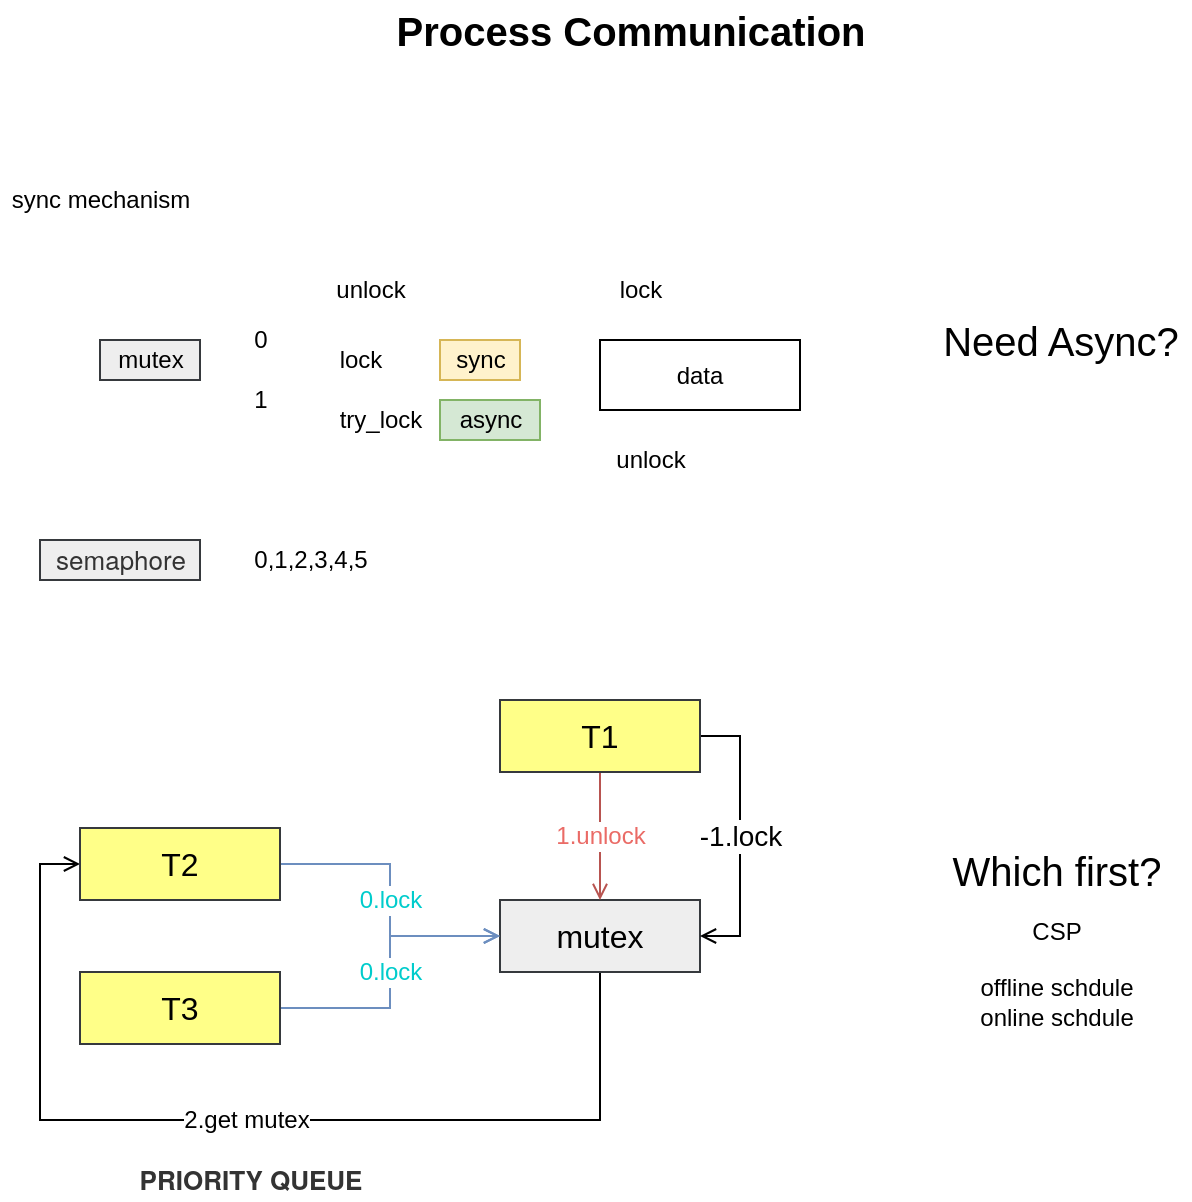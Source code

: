 <mxfile version="13.11.0" type="github" pages="2"><diagram id="DI-P6IOixb1mH9pHQePS" name="第 1 页"><mxGraphModel dx="1133" dy="655" grid="1" gridSize="10" guides="1" tooltips="1" connect="1" arrows="1" fold="1" page="1" pageScale="1" pageWidth="827" pageHeight="1169" math="0" shadow="0"><root><mxCell id="0"/><mxCell id="1" parent="0"/><mxCell id="lZ1t1EHHUmGvljWyZrPX-1" value="data" style="rounded=0;whiteSpace=wrap;html=1;" vertex="1" parent="1"><mxGeometry x="325" y="330" width="100" height="35" as="geometry"/></mxCell><mxCell id="lZ1t1EHHUmGvljWyZrPX-2" value="mutex" style="text;html=1;align=center;verticalAlign=middle;resizable=0;points=[];autosize=1;fillColor=#eeeeee;strokeColor=#36393d;" vertex="1" parent="1"><mxGeometry x="75" y="330" width="50" height="20" as="geometry"/></mxCell><mxCell id="lZ1t1EHHUmGvljWyZrPX-3" value="unlock" style="text;html=1;align=center;verticalAlign=middle;resizable=0;points=[];autosize=1;" vertex="1" parent="1"><mxGeometry x="325" y="380" width="50" height="20" as="geometry"/></mxCell><mxCell id="lZ1t1EHHUmGvljWyZrPX-4" value="lock" style="text;html=1;align=center;verticalAlign=middle;resizable=0;points=[];autosize=1;" vertex="1" parent="1"><mxGeometry x="325" y="295" width="40" height="20" as="geometry"/></mxCell><mxCell id="lZ1t1EHHUmGvljWyZrPX-6" value="0" style="text;html=1;align=center;verticalAlign=middle;resizable=0;points=[];autosize=1;" vertex="1" parent="1"><mxGeometry x="145" y="320" width="20" height="20" as="geometry"/></mxCell><mxCell id="lZ1t1EHHUmGvljWyZrPX-7" value="1" style="text;html=1;align=center;verticalAlign=middle;resizable=0;points=[];autosize=1;" vertex="1" parent="1"><mxGeometry x="145" y="350" width="20" height="20" as="geometry"/></mxCell><mxCell id="lZ1t1EHHUmGvljWyZrPX-9" value="&lt;span style=&quot;color: rgb(51 , 51 , 51) ; font-family: &amp;#34;helvetica neue&amp;#34; , &amp;#34;helvetica&amp;#34; , &amp;#34;arial&amp;#34; , &amp;#34;hiragino sans gb&amp;#34; , &amp;#34;hiragino sans gb w3&amp;#34; , &amp;#34;microsoft yahei ui&amp;#34; , &amp;#34;microsoft yahei&amp;#34; , sans-serif ; font-size: 13px ; text-align: left&quot;&gt;semaphore&lt;/span&gt;" style="text;html=1;align=center;verticalAlign=middle;resizable=0;points=[];autosize=1;fillColor=#eeeeee;strokeColor=#36393d;" vertex="1" parent="1"><mxGeometry x="45" y="430" width="80" height="20" as="geometry"/></mxCell><mxCell id="lZ1t1EHHUmGvljWyZrPX-10" value="0,1,2,3,4,5" style="text;html=1;align=center;verticalAlign=middle;resizable=0;points=[];autosize=1;" vertex="1" parent="1"><mxGeometry x="145" y="430" width="70" height="20" as="geometry"/></mxCell><mxCell id="lZ1t1EHHUmGvljWyZrPX-11" value="lock" style="text;html=1;align=center;verticalAlign=middle;resizable=0;points=[];autosize=1;" vertex="1" parent="1"><mxGeometry x="185" y="330" width="40" height="20" as="geometry"/></mxCell><mxCell id="lZ1t1EHHUmGvljWyZrPX-12" value="unlock" style="text;html=1;align=center;verticalAlign=middle;resizable=0;points=[];autosize=1;" vertex="1" parent="1"><mxGeometry x="185" y="295" width="50" height="20" as="geometry"/></mxCell><mxCell id="lZ1t1EHHUmGvljWyZrPX-13" value="sync" style="text;html=1;align=center;verticalAlign=middle;resizable=0;points=[];autosize=1;fillColor=#fff2cc;strokeColor=#d6b656;" vertex="1" parent="1"><mxGeometry x="245" y="330" width="40" height="20" as="geometry"/></mxCell><mxCell id="lZ1t1EHHUmGvljWyZrPX-15" value="try_lock" style="text;html=1;align=center;verticalAlign=middle;resizable=0;points=[];autosize=1;" vertex="1" parent="1"><mxGeometry x="185" y="360" width="60" height="20" as="geometry"/></mxCell><mxCell id="lZ1t1EHHUmGvljWyZrPX-16" value="async" style="text;html=1;align=center;verticalAlign=middle;resizable=0;points=[];autosize=1;fillColor=#d5e8d4;strokeColor=#82b366;" vertex="1" parent="1"><mxGeometry x="245" y="360" width="50" height="20" as="geometry"/></mxCell><mxCell id="lZ1t1EHHUmGvljWyZrPX-17" value="Process Communication" style="text;html=1;align=center;verticalAlign=middle;resizable=0;points=[];autosize=1;fontSize=20;fontStyle=1" vertex="1" parent="1"><mxGeometry x="215" y="160" width="250" height="30" as="geometry"/></mxCell><mxCell id="lZ1t1EHHUmGvljWyZrPX-19" value="Need Async?" style="text;html=1;align=center;verticalAlign=middle;resizable=0;points=[];autosize=1;fontSize=20;" vertex="1" parent="1"><mxGeometry x="490" y="315" width="130" height="30" as="geometry"/></mxCell><mxCell id="lZ1t1EHHUmGvljWyZrPX-40" value="2.get mutex" style="edgeStyle=orthogonalEdgeStyle;rounded=0;orthogonalLoop=1;jettySize=auto;html=1;exitX=0.5;exitY=1;exitDx=0;exitDy=0;entryX=0;entryY=0.5;entryDx=0;entryDy=0;endArrow=open;endFill=0;fontSize=12;" edge="1" parent="1" source="lZ1t1EHHUmGvljWyZrPX-33" target="lZ1t1EHHUmGvljWyZrPX-34"><mxGeometry relative="1" as="geometry"><Array as="points"><mxPoint x="325" y="720"/><mxPoint x="45" y="720"/><mxPoint x="45" y="592"/></Array></mxGeometry></mxCell><mxCell id="lZ1t1EHHUmGvljWyZrPX-33" value="mutex" style="rounded=0;whiteSpace=wrap;html=1;sketch=0;fontSize=16;fillColor=#eeeeee;strokeColor=#36393d;" vertex="1" parent="1"><mxGeometry x="275" y="610" width="100" height="36" as="geometry"/></mxCell><mxCell id="lZ1t1EHHUmGvljWyZrPX-38" value="&lt;font color=&quot;#00cccc&quot;&gt;0.lock&lt;/font&gt;" style="edgeStyle=orthogonalEdgeStyle;rounded=0;orthogonalLoop=1;jettySize=auto;html=1;exitX=1;exitY=0.5;exitDx=0;exitDy=0;entryX=0;entryY=0.5;entryDx=0;entryDy=0;endArrow=open;endFill=0;fontSize=12;fillColor=#dae8fc;strokeColor=#6c8ebf;" edge="1" parent="1" source="lZ1t1EHHUmGvljWyZrPX-34" target="lZ1t1EHHUmGvljWyZrPX-33"><mxGeometry relative="1" as="geometry"/></mxCell><mxCell id="lZ1t1EHHUmGvljWyZrPX-34" value="T2" style="rounded=0;whiteSpace=wrap;html=1;sketch=0;fontSize=16;fillColor=#ffff88;strokeColor=#36393d;" vertex="1" parent="1"><mxGeometry x="65" y="574" width="100" height="36" as="geometry"/></mxCell><mxCell id="lZ1t1EHHUmGvljWyZrPX-37" value="&lt;font color=&quot;#ea6b66&quot;&gt;1.unlock&lt;/font&gt;" style="edgeStyle=orthogonalEdgeStyle;rounded=0;orthogonalLoop=1;jettySize=auto;html=1;exitX=0.5;exitY=1;exitDx=0;exitDy=0;entryX=0.5;entryY=0;entryDx=0;entryDy=0;endArrow=open;endFill=0;fontSize=12;fillColor=#f8cecc;strokeColor=#b85450;" edge="1" parent="1" source="lZ1t1EHHUmGvljWyZrPX-35" target="lZ1t1EHHUmGvljWyZrPX-33"><mxGeometry relative="1" as="geometry"/></mxCell><mxCell id="lZ1t1EHHUmGvljWyZrPX-148" value="-1.lock" style="edgeStyle=orthogonalEdgeStyle;rounded=0;orthogonalLoop=1;jettySize=auto;html=1;exitX=1;exitY=0.5;exitDx=0;exitDy=0;entryX=1;entryY=0.5;entryDx=0;entryDy=0;endArrow=open;endFill=0;fontSize=14;" edge="1" parent="1" source="lZ1t1EHHUmGvljWyZrPX-35" target="lZ1t1EHHUmGvljWyZrPX-33"><mxGeometry relative="1" as="geometry"/></mxCell><mxCell id="lZ1t1EHHUmGvljWyZrPX-35" value="T1" style="rounded=0;whiteSpace=wrap;html=1;sketch=0;fontSize=16;fillColor=#ffff88;strokeColor=#36393d;" vertex="1" parent="1"><mxGeometry x="275" y="510" width="100" height="36" as="geometry"/></mxCell><mxCell id="lZ1t1EHHUmGvljWyZrPX-39" value="&lt;font color=&quot;#00cccc&quot;&gt;0.lock&lt;/font&gt;" style="edgeStyle=orthogonalEdgeStyle;rounded=0;orthogonalLoop=1;jettySize=auto;html=1;exitX=1;exitY=0.5;exitDx=0;exitDy=0;entryX=0;entryY=0.5;entryDx=0;entryDy=0;endArrow=open;endFill=0;fontSize=12;fillColor=#dae8fc;strokeColor=#6c8ebf;" edge="1" parent="1" source="lZ1t1EHHUmGvljWyZrPX-36" target="lZ1t1EHHUmGvljWyZrPX-33"><mxGeometry relative="1" as="geometry"/></mxCell><mxCell id="lZ1t1EHHUmGvljWyZrPX-36" value="T3" style="rounded=0;whiteSpace=wrap;html=1;sketch=0;fontSize=16;fillColor=#ffff88;strokeColor=#36393d;" vertex="1" parent="1"><mxGeometry x="65" y="646" width="100" height="36" as="geometry"/></mxCell><mxCell id="lZ1t1EHHUmGvljWyZrPX-41" value="Which first?" style="text;html=1;align=center;verticalAlign=middle;resizable=0;points=[];autosize=1;fontSize=20;" vertex="1" parent="1"><mxGeometry x="492.5" y="580" width="120" height="30" as="geometry"/></mxCell><mxCell id="lZ1t1EHHUmGvljWyZrPX-42" value="CSP" style="text;html=1;align=center;verticalAlign=middle;resizable=0;points=[];autosize=1;fontSize=12;" vertex="1" parent="1"><mxGeometry x="532.5" y="616" width="40" height="20" as="geometry"/></mxCell><mxCell id="lZ1t1EHHUmGvljWyZrPX-43" value="offline schdule&lt;br&gt;online schdule" style="text;html=1;align=center;verticalAlign=middle;resizable=0;points=[];autosize=1;fontSize=12;" vertex="1" parent="1"><mxGeometry x="507.5" y="646" width="90" height="30" as="geometry"/></mxCell><mxCell id="lZ1t1EHHUmGvljWyZrPX-44" value="&lt;div style=&quot;text-align: left&quot;&gt;&lt;span&gt;&lt;font color=&quot;#333333&quot; face=&quot;Helvetica Neue, Helvetica, Arial, Hiragino Sans GB, Hiragino Sans GB W3, Microsoft YaHei UI, Microsoft YaHei, sans-serif&quot;&gt;&lt;span style=&quot;font-size: 13px&quot;&gt;PRIORITY QUEUE&lt;/span&gt;&lt;/font&gt;&lt;/span&gt;&lt;/div&gt;" style="text;html=1;align=center;verticalAlign=middle;resizable=0;points=[];autosize=1;fontSize=12;fontStyle=1" vertex="1" parent="1"><mxGeometry x="85" y="740" width="130" height="20" as="geometry"/></mxCell><mxCell id="lZ1t1EHHUmGvljWyZrPX-46" value="sync mechanism" style="text;html=1;align=center;verticalAlign=middle;resizable=0;points=[];autosize=1;fontSize=12;" vertex="1" parent="1"><mxGeometry x="25" y="250" width="100" height="20" as="geometry"/></mxCell></root></mxGraphModel></diagram><diagram id="kQagAQnvG6J9WNTyouZe" name="第 2 页"><mxGraphModel dx="2267" dy="1310" grid="1" gridSize="10" guides="1" tooltips="1" connect="1" arrows="1" fold="1" page="1" pageScale="1" pageWidth="827" pageHeight="1169" math="0" shadow="0"><root><mxCell id="MAYZSpwFDOeC1cZ75gBA-0"/><mxCell id="MAYZSpwFDOeC1cZ75gBA-1" parent="MAYZSpwFDOeC1cZ75gBA-0"/><mxCell id="MAYZSpwFDOeC1cZ75gBA-2" value="condition" style="rounded=0;whiteSpace=wrap;html=1;sketch=0;fontSize=16;fillColor=#eeeeee;strokeColor=#36393d;" vertex="1" parent="MAYZSpwFDOeC1cZ75gBA-1"><mxGeometry x="248.5" y="1130" width="100" height="36" as="geometry"/></mxCell><mxCell id="MAYZSpwFDOeC1cZ75gBA-3" value="" style="edgeStyle=orthogonalEdgeStyle;rounded=0;orthogonalLoop=1;jettySize=auto;html=1;endArrow=open;endFill=0;fontSize=12;exitX=0.25;exitY=0;exitDx=0;exitDy=0;" edge="1" parent="MAYZSpwFDOeC1cZ75gBA-1" source="MAYZSpwFDOeC1cZ75gBA-7" target="MAYZSpwFDOeC1cZ75gBA-2"><mxGeometry relative="1" as="geometry"/></mxCell><mxCell id="MAYZSpwFDOeC1cZ75gBA-4" value="I.produce data" style="edgeStyle=orthogonalEdgeStyle;rounded=0;orthogonalLoop=1;jettySize=auto;html=1;exitX=1;exitY=0.5;exitDx=0;exitDy=0;entryX=0.5;entryY=1;entryDx=0;entryDy=0;endArrow=open;endFill=0;fontSize=12;fillColor=#f8cecc;strokeColor=#b85450;" edge="1" parent="MAYZSpwFDOeC1cZ75gBA-1" source="MAYZSpwFDOeC1cZ75gBA-7" target="MAYZSpwFDOeC1cZ75gBA-17"><mxGeometry x="-0.013" y="-12" relative="1" as="geometry"><mxPoint as="offset"/></mxGeometry></mxCell><mxCell id="MAYZSpwFDOeC1cZ75gBA-5" style="edgeStyle=orthogonalEdgeStyle;rounded=0;orthogonalLoop=1;jettySize=auto;html=1;exitX=0;exitY=0.5;exitDx=0;exitDy=0;entryX=0.5;entryY=1;entryDx=0;entryDy=0;endArrow=open;endFill=0;fontSize=12;" edge="1" parent="MAYZSpwFDOeC1cZ75gBA-1" source="MAYZSpwFDOeC1cZ75gBA-7" target="MAYZSpwFDOeC1cZ75gBA-16"><mxGeometry relative="1" as="geometry"/></mxCell><mxCell id="MAYZSpwFDOeC1cZ75gBA-6" style="edgeStyle=orthogonalEdgeStyle;rounded=0;orthogonalLoop=1;jettySize=auto;html=1;exitX=0.75;exitY=0;exitDx=0;exitDy=0;entryX=0.5;entryY=1;entryDx=0;entryDy=0;endArrow=open;endFill=0;fontSize=12;" edge="1" parent="MAYZSpwFDOeC1cZ75gBA-1" source="MAYZSpwFDOeC1cZ75gBA-7" target="MAYZSpwFDOeC1cZ75gBA-20"><mxGeometry relative="1" as="geometry"/></mxCell><mxCell id="MAYZSpwFDOeC1cZ75gBA-7" value="Producer" style="rounded=0;whiteSpace=wrap;html=1;sketch=0;fontSize=16;fillColor=#ffff88;strokeColor=#36393d;" vertex="1" parent="MAYZSpwFDOeC1cZ75gBA-1"><mxGeometry x="313.5" y="1220" width="100" height="36" as="geometry"/></mxCell><mxCell id="MAYZSpwFDOeC1cZ75gBA-8" value="" style="edgeStyle=orthogonalEdgeStyle;rounded=0;orthogonalLoop=1;jettySize=auto;html=1;endArrow=open;endFill=0;fontSize=12;exitX=0.25;exitY=1;exitDx=0;exitDy=0;" edge="1" parent="MAYZSpwFDOeC1cZ75gBA-1" source="MAYZSpwFDOeC1cZ75gBA-12" target="MAYZSpwFDOeC1cZ75gBA-2"><mxGeometry relative="1" as="geometry"/></mxCell><mxCell id="MAYZSpwFDOeC1cZ75gBA-9" style="edgeStyle=orthogonalEdgeStyle;rounded=0;orthogonalLoop=1;jettySize=auto;html=1;exitX=0;exitY=0.5;exitDx=0;exitDy=0;entryX=0.5;entryY=0;entryDx=0;entryDy=0;endArrow=open;endFill=0;fontSize=12;" edge="1" parent="MAYZSpwFDOeC1cZ75gBA-1" source="MAYZSpwFDOeC1cZ75gBA-12" target="MAYZSpwFDOeC1cZ75gBA-16"><mxGeometry relative="1" as="geometry"/></mxCell><mxCell id="MAYZSpwFDOeC1cZ75gBA-10" value="II. consume data" style="edgeStyle=orthogonalEdgeStyle;rounded=0;orthogonalLoop=1;jettySize=auto;html=1;exitX=1;exitY=0.5;exitDx=0;exitDy=0;entryX=0.5;entryY=0;entryDx=0;entryDy=0;endArrow=open;endFill=0;fontSize=12;fillColor=#dae8fc;strokeColor=#6c8ebf;" edge="1" parent="MAYZSpwFDOeC1cZ75gBA-1" source="MAYZSpwFDOeC1cZ75gBA-12" target="MAYZSpwFDOeC1cZ75gBA-17"><mxGeometry x="-0.012" y="8" relative="1" as="geometry"><mxPoint as="offset"/></mxGeometry></mxCell><mxCell id="MAYZSpwFDOeC1cZ75gBA-11" style="edgeStyle=orthogonalEdgeStyle;rounded=0;orthogonalLoop=1;jettySize=auto;html=1;exitX=0.75;exitY=1;exitDx=0;exitDy=0;endArrow=open;endFill=0;fontSize=12;" edge="1" parent="MAYZSpwFDOeC1cZ75gBA-1" source="MAYZSpwFDOeC1cZ75gBA-12"><mxGeometry relative="1" as="geometry"><mxPoint x="418.5" y="1130" as="targetPoint"/></mxGeometry></mxCell><mxCell id="MAYZSpwFDOeC1cZ75gBA-12" value="Consumer" style="rounded=0;whiteSpace=wrap;html=1;sketch=0;fontSize=16;fillColor=#ffff88;strokeColor=#36393d;" vertex="1" parent="MAYZSpwFDOeC1cZ75gBA-1"><mxGeometry x="308.5" y="1040" width="100" height="36" as="geometry"/></mxCell><mxCell id="MAYZSpwFDOeC1cZ75gBA-13" value="&lt;span class=&quot;cm-def&quot; style=&quot;box-sizing: border-box ; font-size: 13px ; color: rgb(0 , 92 , 197) ; font-family: , &amp;#34;consolas&amp;#34; , &amp;#34;liberation mono&amp;#34; , &amp;#34;menlo&amp;#34; , &amp;#34;courier&amp;#34; , monospace ; letter-spacing: 0.7px ; background-color: rgb(249 , 249 , 249)&quot;&gt;pthread_cond_wait&lt;/span&gt;&lt;span style=&quot;color: rgb(89 , 89 , 89) ; font-family: , &amp;#34;consolas&amp;#34; , &amp;#34;liberation mono&amp;#34; , &amp;#34;menlo&amp;#34; , &amp;#34;courier&amp;#34; , monospace ; font-size: 13px ; letter-spacing: 0.7px ; background-color: rgb(249 , 249 , 249)&quot;&gt;(&lt;/span&gt;&lt;span class=&quot;cm-type&quot; style=&quot;box-sizing: border-box ; font-size: 13px ; color: rgb(34 , 134 , 58) ; font-family: , &amp;#34;consolas&amp;#34; , &amp;#34;liberation mono&amp;#34; , &amp;#34;menlo&amp;#34; , &amp;#34;courier&amp;#34; , monospace ; letter-spacing: 0.7px ; background-color: rgb(249 , 249 , 249)&quot;&gt;pthread_cond_t&lt;/span&gt;&lt;span style=&quot;color: rgb(89 , 89 , 89) ; font-family: , &amp;#34;consolas&amp;#34; , &amp;#34;liberation mono&amp;#34; , &amp;#34;menlo&amp;#34; , &amp;#34;courier&amp;#34; , monospace ; font-size: 13px ; letter-spacing: 0.7px ; background-color: rgb(249 , 249 , 249)&quot;&gt; &lt;/span&gt;&lt;span class=&quot;cm-type&quot; style=&quot;box-sizing: border-box ; font-size: 13px ; color: rgb(34 , 134 , 58) ; font-family: , &amp;#34;consolas&amp;#34; , &amp;#34;liberation mono&amp;#34; , &amp;#34;menlo&amp;#34; , &amp;#34;courier&amp;#34; , monospace ; letter-spacing: 0.7px ; background-color: rgb(249 , 249 , 249)&quot;&gt;*&lt;/span&gt;&lt;span class=&quot;cm-variable&quot; style=&quot;box-sizing: border-box ; font-size: 13px ; color: rgb(89 , 89 , 89) ; font-family: , &amp;#34;consolas&amp;#34; , &amp;#34;liberation mono&amp;#34; , &amp;#34;menlo&amp;#34; , &amp;#34;courier&amp;#34; , monospace ; letter-spacing: 0.7px ; background-color: rgb(249 , 249 , 249)&quot;&gt;cptr&lt;/span&gt;&lt;span style=&quot;color: rgb(89 , 89 , 89) ; font-family: , &amp;#34;consolas&amp;#34; , &amp;#34;liberation mono&amp;#34; , &amp;#34;menlo&amp;#34; , &amp;#34;courier&amp;#34; , monospace ; font-size: 13px ; letter-spacing: 0.7px ; background-color: rgb(249 , 249 , 249)&quot;&gt;,&lt;/span&gt;&lt;span style=&quot;color: rgb(89 , 89 , 89) ; font-family: , &amp;#34;consolas&amp;#34; , &amp;#34;liberation mono&amp;#34; , &amp;#34;menlo&amp;#34; , &amp;#34;courier&amp;#34; , monospace ; font-size: 13px ; letter-spacing: 0.7px ; background-color: rgb(249 , 249 , 249)&quot;&gt; &lt;/span&gt;&lt;span class=&quot;cm-type&quot; style=&quot;box-sizing: border-box ; font-size: 13px ; color: rgb(34 , 134 , 58) ; font-family: , &amp;#34;consolas&amp;#34; , &amp;#34;liberation mono&amp;#34; , &amp;#34;menlo&amp;#34; , &amp;#34;courier&amp;#34; , monospace ; letter-spacing: 0.7px ; background-color: rgb(249 , 249 , 249)&quot;&gt;pthread_mutex_t&lt;/span&gt;&lt;span style=&quot;color: rgb(89 , 89 , 89) ; font-family: , &amp;#34;consolas&amp;#34; , &amp;#34;liberation mono&amp;#34; , &amp;#34;menlo&amp;#34; , &amp;#34;courier&amp;#34; , monospace ; font-size: 13px ; letter-spacing: 0.7px ; background-color: rgb(249 , 249 , 249)&quot;&gt; &lt;/span&gt;&lt;span class=&quot;cm-type&quot; style=&quot;box-sizing: border-box ; font-size: 13px ; color: rgb(34 , 134 , 58) ; font-family: , &amp;#34;consolas&amp;#34; , &amp;#34;liberation mono&amp;#34; , &amp;#34;menlo&amp;#34; , &amp;#34;courier&amp;#34; , monospace ; letter-spacing: 0.7px ; background-color: rgb(249 , 249 , 249)&quot;&gt;*&lt;/span&gt;&lt;span class=&quot;cm-variable&quot; style=&quot;box-sizing: border-box ; font-size: 13px ; color: rgb(89 , 89 , 89) ; font-family: , &amp;#34;consolas&amp;#34; , &amp;#34;liberation mono&amp;#34; , &amp;#34;menlo&amp;#34; , &amp;#34;courier&amp;#34; , monospace ; letter-spacing: 0.7px ; background-color: rgb(249 , 249 , 249)&quot;&gt;mptr&lt;/span&gt;&lt;span style=&quot;color: rgb(89 , 89 , 89) ; font-family: , &amp;#34;consolas&amp;#34; , &amp;#34;liberation mono&amp;#34; , &amp;#34;menlo&amp;#34; , &amp;#34;courier&amp;#34; , monospace ; font-size: 13px ; letter-spacing: 0.7px ; background-color: rgb(249 , 249 , 249)&quot;&gt;)&lt;/span&gt;" style="text;html=1;align=center;verticalAlign=middle;resizable=0;points=[];autosize=1;fontSize=12;" vertex="1" parent="MAYZSpwFDOeC1cZ75gBA-1"><mxGeometry x="164.5" y="503" width="440" height="20" as="geometry"/></mxCell><mxCell id="MAYZSpwFDOeC1cZ75gBA-14" value="&lt;span class=&quot;cm-def&quot; style=&quot;box-sizing: border-box ; font-size: 13px ; color: rgb(0 , 92 , 197) ; font-family: , &amp;#34;consolas&amp;#34; , &amp;#34;liberation mono&amp;#34; , &amp;#34;menlo&amp;#34; , &amp;#34;courier&amp;#34; , monospace ; letter-spacing: 0.7px ; background-color: rgb(249 , 249 , 249)&quot;&gt;pthread_cond_signal&lt;/span&gt;&lt;span style=&quot;color: rgb(89 , 89 , 89) ; font-family: , &amp;#34;consolas&amp;#34; , &amp;#34;liberation mono&amp;#34; , &amp;#34;menlo&amp;#34; , &amp;#34;courier&amp;#34; , monospace ; font-size: 13px ; letter-spacing: 0.7px ; background-color: rgb(249 , 249 , 249)&quot;&gt;(&lt;/span&gt;&lt;span class=&quot;cm-type&quot; style=&quot;box-sizing: border-box ; font-size: 13px ; color: rgb(34 , 134 , 58) ; font-family: , &amp;#34;consolas&amp;#34; , &amp;#34;liberation mono&amp;#34; , &amp;#34;menlo&amp;#34; , &amp;#34;courier&amp;#34; , monospace ; letter-spacing: 0.7px ; background-color: rgb(249 , 249 , 249)&quot;&gt;pthread_cond_t&lt;/span&gt;&lt;span style=&quot;color: rgb(89 , 89 , 89) ; font-family: , &amp;#34;consolas&amp;#34; , &amp;#34;liberation mono&amp;#34; , &amp;#34;menlo&amp;#34; , &amp;#34;courier&amp;#34; , monospace ; font-size: 13px ; letter-spacing: 0.7px ; background-color: rgb(249 , 249 , 249)&quot;&gt; &lt;/span&gt;&lt;span class=&quot;cm-type&quot; style=&quot;box-sizing: border-box ; font-size: 13px ; color: rgb(34 , 134 , 58) ; font-family: , &amp;#34;consolas&amp;#34; , &amp;#34;liberation mono&amp;#34; , &amp;#34;menlo&amp;#34; , &amp;#34;courier&amp;#34; , monospace ; letter-spacing: 0.7px ; background-color: rgb(249 , 249 , 249)&quot;&gt;*&lt;/span&gt;&lt;span class=&quot;cm-variable&quot; style=&quot;box-sizing: border-box ; font-size: 13px ; color: rgb(89 , 89 , 89) ; font-family: , &amp;#34;consolas&amp;#34; , &amp;#34;liberation mono&amp;#34; , &amp;#34;menlo&amp;#34; , &amp;#34;courier&amp;#34; , monospace ; letter-spacing: 0.7px ; background-color: rgb(249 , 249 , 249)&quot;&gt;cptr&lt;/span&gt;&lt;span style=&quot;color: rgb(89 , 89 , 89) ; font-family: , &amp;#34;consolas&amp;#34; , &amp;#34;liberation mono&amp;#34; , &amp;#34;menlo&amp;#34; , &amp;#34;courier&amp;#34; , monospace ; font-size: 13px ; letter-spacing: 0.7px ; background-color: rgb(249 , 249 , 249)&quot;&gt;)&lt;/span&gt;" style="text;html=1;align=center;verticalAlign=middle;resizable=0;points=[];autosize=1;fontSize=12;" vertex="1" parent="MAYZSpwFDOeC1cZ75gBA-1"><mxGeometry x="164.5" y="537" width="290" height="20" as="geometry"/></mxCell><mxCell id="MAYZSpwFDOeC1cZ75gBA-15" value="Why need mutex?" style="text;html=1;align=center;verticalAlign=middle;resizable=0;points=[];autosize=1;fontSize=20;" vertex="1" parent="MAYZSpwFDOeC1cZ75gBA-1"><mxGeometry x="199.5" y="470" width="180" height="30" as="geometry"/></mxCell><mxCell id="MAYZSpwFDOeC1cZ75gBA-16" value="mutex" style="rounded=0;whiteSpace=wrap;html=1;sketch=0;fontSize=16;fillColor=#eeeeee;strokeColor=#36393d;" vertex="1" parent="MAYZSpwFDOeC1cZ75gBA-1"><mxGeometry x="128.5" y="1130" width="100" height="36" as="geometry"/></mxCell><mxCell id="MAYZSpwFDOeC1cZ75gBA-17" value="data" style="rounded=0;whiteSpace=wrap;html=1;sketch=0;fontSize=16;" vertex="1" parent="MAYZSpwFDOeC1cZ75gBA-1"><mxGeometry x="481.5" y="1130" width="100" height="36" as="geometry"/></mxCell><mxCell id="MAYZSpwFDOeC1cZ75gBA-18" value="wait" style="text;html=1;align=center;verticalAlign=middle;resizable=0;points=[];autosize=1;fontSize=12;" vertex="1" parent="MAYZSpwFDOeC1cZ75gBA-1"><mxGeometry x="253.5" y="1100" width="40" height="20" as="geometry"/></mxCell><mxCell id="MAYZSpwFDOeC1cZ75gBA-19" value="signal" style="text;html=1;align=center;verticalAlign=middle;resizable=0;points=[];autosize=1;fontSize=12;" vertex="1" parent="MAYZSpwFDOeC1cZ75gBA-1"><mxGeometry x="248.5" y="1166" width="50" height="20" as="geometry"/></mxCell><mxCell id="MAYZSpwFDOeC1cZ75gBA-20" value="condition_data" style="rounded=0;whiteSpace=wrap;html=1;sketch=0;fontSize=14;fillColor=#cdeb8b;strokeColor=#36393d;" vertex="1" parent="MAYZSpwFDOeC1cZ75gBA-1"><mxGeometry x="368.5" y="1130" width="100" height="36" as="geometry"/></mxCell><mxCell id="MAYZSpwFDOeC1cZ75gBA-21" value="" style="edgeStyle=orthogonalEdgeStyle;rounded=0;orthogonalLoop=1;jettySize=auto;html=1;endArrow=open;endFill=0;fontSize=14;entryX=0.5;entryY=0;entryDx=0;entryDy=0;exitX=0.5;exitY=1;exitDx=0;exitDy=0;" edge="1" parent="MAYZSpwFDOeC1cZ75gBA-1" source="MAYZSpwFDOeC1cZ75gBA-52" target="MAYZSpwFDOeC1cZ75gBA-58"><mxGeometry relative="1" as="geometry"><mxPoint x="147" y="748" as="sourcePoint"/><mxPoint x="210" y="819.0" as="targetPoint"/><Array as="points"><mxPoint x="154" y="790"/><mxPoint x="218" y="790"/></Array></mxGeometry></mxCell><mxCell id="MAYZSpwFDOeC1cZ75gBA-22" value="produce" style="edgeStyle=orthogonalEdgeStyle;rounded=0;orthogonalLoop=1;jettySize=auto;html=1;endArrow=open;endFill=0;fontSize=14;entryX=0.5;entryY=0;entryDx=0;entryDy=0;exitX=0.5;exitY=1;exitDx=0;exitDy=0;" edge="1" parent="MAYZSpwFDOeC1cZ75gBA-1" source="MAYZSpwFDOeC1cZ75gBA-52" target="MAYZSpwFDOeC1cZ75gBA-55"><mxGeometry x="-0.672" relative="1" as="geometry"><mxPoint x="147" y="748" as="sourcePoint"/><mxPoint x="100" y="789.0" as="targetPoint"/><Array as="points"><mxPoint x="154" y="790"/><mxPoint x="114" y="790"/></Array><mxPoint as="offset"/></mxGeometry></mxCell><mxCell id="MAYZSpwFDOeC1cZ75gBA-23" value="" style="edgeStyle=orthogonalEdgeStyle;rounded=0;orthogonalLoop=1;jettySize=auto;html=1;endArrow=open;endFill=0;fontSize=14;" edge="1" parent="MAYZSpwFDOeC1cZ75gBA-1" target="MAYZSpwFDOeC1cZ75gBA-31"><mxGeometry relative="1" as="geometry"><mxPoint x="207" y="698.5" as="sourcePoint"/></mxGeometry></mxCell><mxCell id="MAYZSpwFDOeC1cZ75gBA-24" style="edgeStyle=orthogonalEdgeStyle;rounded=0;orthogonalLoop=1;jettySize=auto;html=1;exitX=1;exitY=0.35;exitDx=0;exitDy=0;exitPerimeter=0;entryX=0;entryY=0.5;entryDx=0;entryDy=0;endArrow=open;endFill=0;fontSize=14;" edge="1" parent="MAYZSpwFDOeC1cZ75gBA-1" target="MAYZSpwFDOeC1cZ75gBA-33"><mxGeometry relative="1" as="geometry"><mxPoint x="207" y="683.65" as="sourcePoint"/></mxGeometry></mxCell><mxCell id="MAYZSpwFDOeC1cZ75gBA-25" value="" style="edgeStyle=orthogonalEdgeStyle;rounded=0;orthogonalLoop=1;jettySize=auto;html=1;endArrow=open;endFill=0;fontSize=14;entryX=1;entryY=0.5;entryDx=0;entryDy=0;" edge="1" parent="MAYZSpwFDOeC1cZ75gBA-1" source="MAYZSpwFDOeC1cZ75gBA-27" target="MAYZSpwFDOeC1cZ75gBA-31"><mxGeometry relative="1" as="geometry"/></mxCell><mxCell id="MAYZSpwFDOeC1cZ75gBA-26" value="wait" style="edgeStyle=orthogonalEdgeStyle;rounded=0;orthogonalLoop=1;jettySize=auto;html=1;exitX=0.5;exitY=0;exitDx=0;exitDy=0;exitPerimeter=0;endArrow=open;endFill=0;fontSize=14;" edge="1" parent="MAYZSpwFDOeC1cZ75gBA-1" source="MAYZSpwFDOeC1cZ75gBA-27" target="MAYZSpwFDOeC1cZ75gBA-33"><mxGeometry relative="1" as="geometry"/></mxCell><mxCell id="MAYZSpwFDOeC1cZ75gBA-27" value="只吃绿色面包" style="shape=umlActor;verticalLabelPosition=bottom;verticalAlign=top;html=1;outlineConnect=0;fontSize=14;fillColor=#cdeb8b;strokeColor=#36393d;" vertex="1" parent="MAYZSpwFDOeC1cZ75gBA-1"><mxGeometry x="506" y="799" width="30" height="60" as="geometry"/></mxCell><mxCell id="MAYZSpwFDOeC1cZ75gBA-28" value="" style="edgeStyle=orthogonalEdgeStyle;rounded=0;orthogonalLoop=1;jettySize=auto;html=1;endArrow=open;endFill=0;fontSize=14;entryX=1;entryY=0.5;entryDx=0;entryDy=0;" edge="1" parent="MAYZSpwFDOeC1cZ75gBA-1" source="MAYZSpwFDOeC1cZ75gBA-30" target="MAYZSpwFDOeC1cZ75gBA-31"><mxGeometry relative="1" as="geometry"><Array as="points"><mxPoint x="460" y="909"/><mxPoint x="460" y="859"/></Array></mxGeometry></mxCell><mxCell id="MAYZSpwFDOeC1cZ75gBA-29" value="wait" style="edgeStyle=orthogonalEdgeStyle;rounded=0;orthogonalLoop=1;jettySize=auto;html=1;exitX=0.5;exitY=0;exitDx=0;exitDy=0;exitPerimeter=0;entryX=1.004;entryY=0.466;entryDx=0;entryDy=0;entryPerimeter=0;endArrow=open;endFill=0;fontSize=14;" edge="1" parent="MAYZSpwFDOeC1cZ75gBA-1" source="MAYZSpwFDOeC1cZ75gBA-30" target="MAYZSpwFDOeC1cZ75gBA-33"><mxGeometry relative="1" as="geometry"><Array as="points"><mxPoint x="615" y="681"/></Array></mxGeometry></mxCell><mxCell id="MAYZSpwFDOeC1cZ75gBA-30" value="只吃红色面包" style="shape=umlActor;verticalLabelPosition=bottom;verticalAlign=top;html=1;outlineConnect=0;fontSize=14;fillColor=#ffcccc;strokeColor=#36393d;" vertex="1" parent="MAYZSpwFDOeC1cZ75gBA-1"><mxGeometry x="600" y="879" width="30" height="60" as="geometry"/></mxCell><mxCell id="MAYZSpwFDOeC1cZ75gBA-31" value="信号灯, 表示生产了不同的面包" style="ellipse;whiteSpace=wrap;html=1;fontSize=14;" vertex="1" parent="MAYZSpwFDOeC1cZ75gBA-1"><mxGeometry x="295" y="819" width="120" height="80" as="geometry"/></mxCell><mxCell id="MAYZSpwFDOeC1cZ75gBA-32" value="condition_data" style="text;html=1;align=center;verticalAlign=middle;resizable=0;points=[];autosize=1;fontSize=14;" vertex="1" parent="MAYZSpwFDOeC1cZ75gBA-1"><mxGeometry x="300" y="899" width="110" height="20" as="geometry"/></mxCell><mxCell id="MAYZSpwFDOeC1cZ75gBA-33" value="" style="shape=image;html=1;verticalAlign=top;verticalLabelPosition=bottom;labelBackgroundColor=#ffffff;imageAspect=0;aspect=fixed;image=https://cdn4.iconfinder.com/data/icons/business-and-finance-colorful-free-hand-drawn-set/100/megaphone-128.png;fontSize=14;" vertex="1" parent="MAYZSpwFDOeC1cZ75gBA-1"><mxGeometry x="477" y="640" width="88" height="88" as="geometry"/></mxCell><mxCell id="MAYZSpwFDOeC1cZ75gBA-34" value="condition" style="text;html=1;align=center;verticalAlign=middle;resizable=0;points=[];autosize=1;fontSize=14;" vertex="1" parent="MAYZSpwFDOeC1cZ75gBA-1"><mxGeometry x="481.5" y="620" width="70" height="20" as="geometry"/></mxCell><mxCell id="MAYZSpwFDOeC1cZ75gBA-35" value="signal" style="text;html=1;align=center;verticalAlign=middle;resizable=0;points=[];autosize=1;fontSize=14;" vertex="1" parent="MAYZSpwFDOeC1cZ75gBA-1"><mxGeometry x="295" y="659" width="50" height="20" as="geometry"/></mxCell><mxCell id="MAYZSpwFDOeC1cZ75gBA-36" value="data = append(data, &quot;1&quot;)" style="text;html=1;align=center;verticalAlign=middle;resizable=0;points=[];autosize=1;fontSize=14;fillColor=#ffff88;strokeColor=#36393d;" vertex="1" parent="MAYZSpwFDOeC1cZ75gBA-1"><mxGeometry x="70" y="1488" width="170" height="20" as="geometry"/></mxCell><mxCell id="MAYZSpwFDOeC1cZ75gBA-37" value="condition_mutex.lock()" style="text;html=1;align=center;verticalAlign=middle;resizable=0;points=[];autosize=1;fontSize=14;fillColor=#ffff88;strokeColor=#36393d;" vertex="1" parent="MAYZSpwFDOeC1cZ75gBA-1"><mxGeometry x="70" y="1538" width="160" height="20" as="geometry"/></mxCell><mxCell id="MAYZSpwFDOeC1cZ75gBA-38" value="if (len(data) &amp;gt;=1) {&lt;br&gt;&amp;nbsp; condition_data=&quot;绿色满足&quot;&lt;br&gt;&lt;span style=&quot;text-align: center&quot;&gt;&amp;nbsp; condition.signal()&lt;/span&gt;&lt;span style=&quot;text-align: center&quot;&gt;&lt;br&gt;}&lt;br&gt;&lt;/span&gt;" style="text;html=1;align=left;verticalAlign=middle;resizable=0;points=[];autosize=1;fontSize=14;fillColor=#ffff88;strokeColor=#36393d;" vertex="1" parent="MAYZSpwFDOeC1cZ75gBA-1"><mxGeometry x="70" y="1564" width="190" height="70" as="geometry"/></mxCell><mxCell id="MAYZSpwFDOeC1cZ75gBA-39" value="condition_mutex.unlock()" style="text;html=1;align=center;verticalAlign=middle;resizable=0;points=[];autosize=1;fontSize=14;fillColor=#ffff88;strokeColor=#36393d;" vertex="1" parent="MAYZSpwFDOeC1cZ75gBA-1"><mxGeometry x="70" y="1640" width="170" height="20" as="geometry"/></mxCell><mxCell id="MAYZSpwFDOeC1cZ75gBA-40" value="data_mutex.lock()" style="text;html=1;align=center;verticalAlign=middle;resizable=0;points=[];autosize=1;fontSize=14;fillColor=#ffff88;strokeColor=#36393d;" vertex="1" parent="MAYZSpwFDOeC1cZ75gBA-1"><mxGeometry x="70" y="1468" width="130" height="20" as="geometry"/></mxCell><mxCell id="MAYZSpwFDOeC1cZ75gBA-41" value="data_mutex.unlock()" style="text;html=1;align=center;verticalAlign=middle;resizable=0;points=[];autosize=1;fontSize=14;fillColor=#ffff88;strokeColor=#36393d;" vertex="1" parent="MAYZSpwFDOeC1cZ75gBA-1"><mxGeometry x="70" y="1508" width="140" height="20" as="geometry"/></mxCell><mxCell id="MAYZSpwFDOeC1cZ75gBA-42" style="edgeStyle=orthogonalEdgeStyle;rounded=0;orthogonalLoop=1;jettySize=auto;html=1;entryX=0.481;entryY=0.009;entryDx=0;entryDy=0;entryPerimeter=0;endArrow=open;endFill=0;fontSize=14;exitX=0.242;exitY=1.063;exitDx=0;exitDy=0;exitPerimeter=0;" edge="1" parent="MAYZSpwFDOeC1cZ75gBA-1" source="MAYZSpwFDOeC1cZ75gBA-44" target="MAYZSpwFDOeC1cZ75gBA-40"><mxGeometry relative="1" as="geometry"/></mxCell><mxCell id="MAYZSpwFDOeC1cZ75gBA-43" style="edgeStyle=orthogonalEdgeStyle;rounded=0;orthogonalLoop=1;jettySize=auto;html=1;endArrow=open;endFill=0;fontSize=14;exitX=0.737;exitY=1.033;exitDx=0;exitDy=0;exitPerimeter=0;entryX=0.513;entryY=0.009;entryDx=0;entryDy=0;entryPerimeter=0;" edge="1" parent="MAYZSpwFDOeC1cZ75gBA-1" source="MAYZSpwFDOeC1cZ75gBA-44" target="MAYZSpwFDOeC1cZ75gBA-45"><mxGeometry relative="1" as="geometry"><mxPoint x="545" y="1468" as="targetPoint"/></mxGeometry></mxCell><mxCell id="MAYZSpwFDOeC1cZ75gBA-44" value="var data_mutex, condition_mutex mutex_T&lt;br&gt;var conditon condition_T&lt;br&gt;var data&lt;br&gt;var condition_data" style="text;html=1;align=center;verticalAlign=middle;resizable=0;points=[];autosize=1;fontSize=14;fillColor=#f9f7ed;strokeColor=#36393d;" vertex="1" parent="MAYZSpwFDOeC1cZ75gBA-1"><mxGeometry x="115" y="1340" width="280" height="70" as="geometry"/></mxCell><mxCell id="MAYZSpwFDOeC1cZ75gBA-45" value="condition_mutex.lock()" style="text;html=1;align=center;verticalAlign=middle;resizable=0;points=[];autosize=1;fontSize=14;fillColor=#cdeb8b;strokeColor=#36393d;" vertex="1" parent="MAYZSpwFDOeC1cZ75gBA-1"><mxGeometry x="315" y="1463" width="160" height="20" as="geometry"/></mxCell><mxCell id="MAYZSpwFDOeC1cZ75gBA-46" value="" style="edgeStyle=orthogonalEdgeStyle;rounded=0;orthogonalLoop=1;jettySize=auto;html=1;endArrow=open;endFill=0;fontSize=14;" edge="1" parent="MAYZSpwFDOeC1cZ75gBA-1" source="MAYZSpwFDOeC1cZ75gBA-47" target="MAYZSpwFDOeC1cZ75gBA-48"><mxGeometry relative="1" as="geometry"/></mxCell><mxCell id="MAYZSpwFDOeC1cZ75gBA-47" value="for(condition_data!=&quot;绿色满足&quot;) {&lt;br&gt;condition.wait(condition_mutex)&lt;br&gt;&lt;div style=&quot;text-align: left&quot;&gt;&lt;span&gt;}&lt;/span&gt;&lt;/div&gt;" style="text;html=1;align=center;verticalAlign=middle;resizable=0;points=[];autosize=1;fontSize=14;fillColor=#cdeb8b;strokeColor=#36393d;" vertex="1" parent="MAYZSpwFDOeC1cZ75gBA-1"><mxGeometry x="315" y="1493" width="220" height="60" as="geometry"/></mxCell><mxCell id="MAYZSpwFDOeC1cZ75gBA-48" value="{&lt;br&gt;&amp;nbsp; condition_mutex.unlock()&lt;br&gt;&amp;nbsp; wait_for_condition_signal()&lt;br&gt;&amp;nbsp; condition_mutex.lock()&lt;br&gt;}" style="text;html=1;align=left;verticalAlign=middle;resizable=0;points=[];autosize=1;fontSize=14;strokeColor=#36393d;dashed=1;" vertex="1" parent="MAYZSpwFDOeC1cZ75gBA-1"><mxGeometry x="585" y="1478" width="190" height="90" as="geometry"/></mxCell><mxCell id="MAYZSpwFDOeC1cZ75gBA-49" value="condition.wait" style="text;html=1;align=center;verticalAlign=middle;resizable=0;points=[];autosize=1;fontSize=14;fontStyle=1" vertex="1" parent="MAYZSpwFDOeC1cZ75gBA-1"><mxGeometry x="580" y="1458" width="110" height="20" as="geometry"/></mxCell><mxCell id="MAYZSpwFDOeC1cZ75gBA-50" value="condition_mutex.unlock()" style="text;html=1;align=center;verticalAlign=middle;resizable=0;points=[];autosize=1;fontSize=14;fillColor=#cdeb8b;strokeColor=#36393d;" vertex="1" parent="MAYZSpwFDOeC1cZ75gBA-1"><mxGeometry x="315" y="1563" width="170" height="20" as="geometry"/></mxCell><mxCell id="MAYZSpwFDOeC1cZ75gBA-51" value="data_mutex.lock()&lt;br&gt;data=[1:]&lt;br&gt;data_mutex.unlock()" style="text;html=1;align=left;verticalAlign=middle;resizable=0;points=[];autosize=1;fontSize=14;fillColor=#cdeb8b;strokeColor=#36393d;" vertex="1" parent="MAYZSpwFDOeC1cZ75gBA-1"><mxGeometry x="315" y="1593" width="140" height="60" as="geometry"/></mxCell><mxCell id="MAYZSpwFDOeC1cZ75gBA-52" value="" style="shape=image;html=1;verticalAlign=top;verticalLabelPosition=bottom;labelBackgroundColor=#ffffff;imageAspect=0;aspect=fixed;image=https://cdn2.iconfinder.com/data/icons/kitchen-appliances-computers-and-electronics/32/Appliances-27-128.png;dashed=1;fillColor=none;fontSize=14;align=left;" vertex="1" parent="MAYZSpwFDOeC1cZ75gBA-1"><mxGeometry x="90" y="620" width="128" height="128" as="geometry"/></mxCell><mxCell id="MAYZSpwFDOeC1cZ75gBA-53" value="" style="group" vertex="1" connectable="0" parent="MAYZSpwFDOeC1cZ75gBA-1"><mxGeometry x="70" y="820" width="88" height="87" as="geometry"/></mxCell><mxCell id="MAYZSpwFDOeC1cZ75gBA-54" value="" style="rounded=0;whiteSpace=wrap;html=1;dashed=1;labelBackgroundColor=#99CCFF;sketch=0;fontSize=14;align=left;fillColor=#cdeb8b;strokeColor=#36393d;" vertex="1" parent="MAYZSpwFDOeC1cZ75gBA-53"><mxGeometry x="2.75" width="83.188" height="84.961" as="geometry"/></mxCell><mxCell id="MAYZSpwFDOeC1cZ75gBA-55" value="" style="shape=image;html=1;verticalAlign=top;verticalLabelPosition=bottom;labelBackgroundColor=#ffffff;imageAspect=0;aspect=fixed;image=https://cdn0.iconfinder.com/data/icons/fastfood-29/64/bread-piece-breakfast-fastfood-food-128.png;dashed=1;fillColor=none;fontSize=14;align=left;sketch=0;" vertex="1" parent="MAYZSpwFDOeC1cZ75gBA-53"><mxGeometry width="87" height="87" as="geometry"/></mxCell><mxCell id="MAYZSpwFDOeC1cZ75gBA-56" value="" style="group" vertex="1" connectable="0" parent="MAYZSpwFDOeC1cZ75gBA-1"><mxGeometry x="176.25" y="820" width="83.75" height="87" as="geometry"/></mxCell><mxCell id="MAYZSpwFDOeC1cZ75gBA-57" value="" style="rounded=0;whiteSpace=wrap;html=1;dashed=1;labelBackgroundColor=#99CCFF;sketch=0;fillColor=#ffcccc;fontSize=14;align=left;strokeColor=#36393d;" vertex="1" parent="MAYZSpwFDOeC1cZ75gBA-56"><mxGeometry x="4.052" width="75.645" height="87" as="geometry"/></mxCell><mxCell id="MAYZSpwFDOeC1cZ75gBA-58" value="" style="shape=image;html=1;verticalAlign=top;verticalLabelPosition=bottom;labelBackgroundColor=#ffffff;imageAspect=0;aspect=fixed;image=https://cdn0.iconfinder.com/data/icons/fastfood-29/64/bread-piece-breakfast-fastfood-food-128.png;dashed=1;sketch=0;fillColor=#ffffff;fontSize=14;align=left;" vertex="1" parent="MAYZSpwFDOeC1cZ75gBA-56"><mxGeometry y="0.272" width="83.75" height="83.75" as="geometry"/></mxCell></root></mxGraphModel></diagram></mxfile>